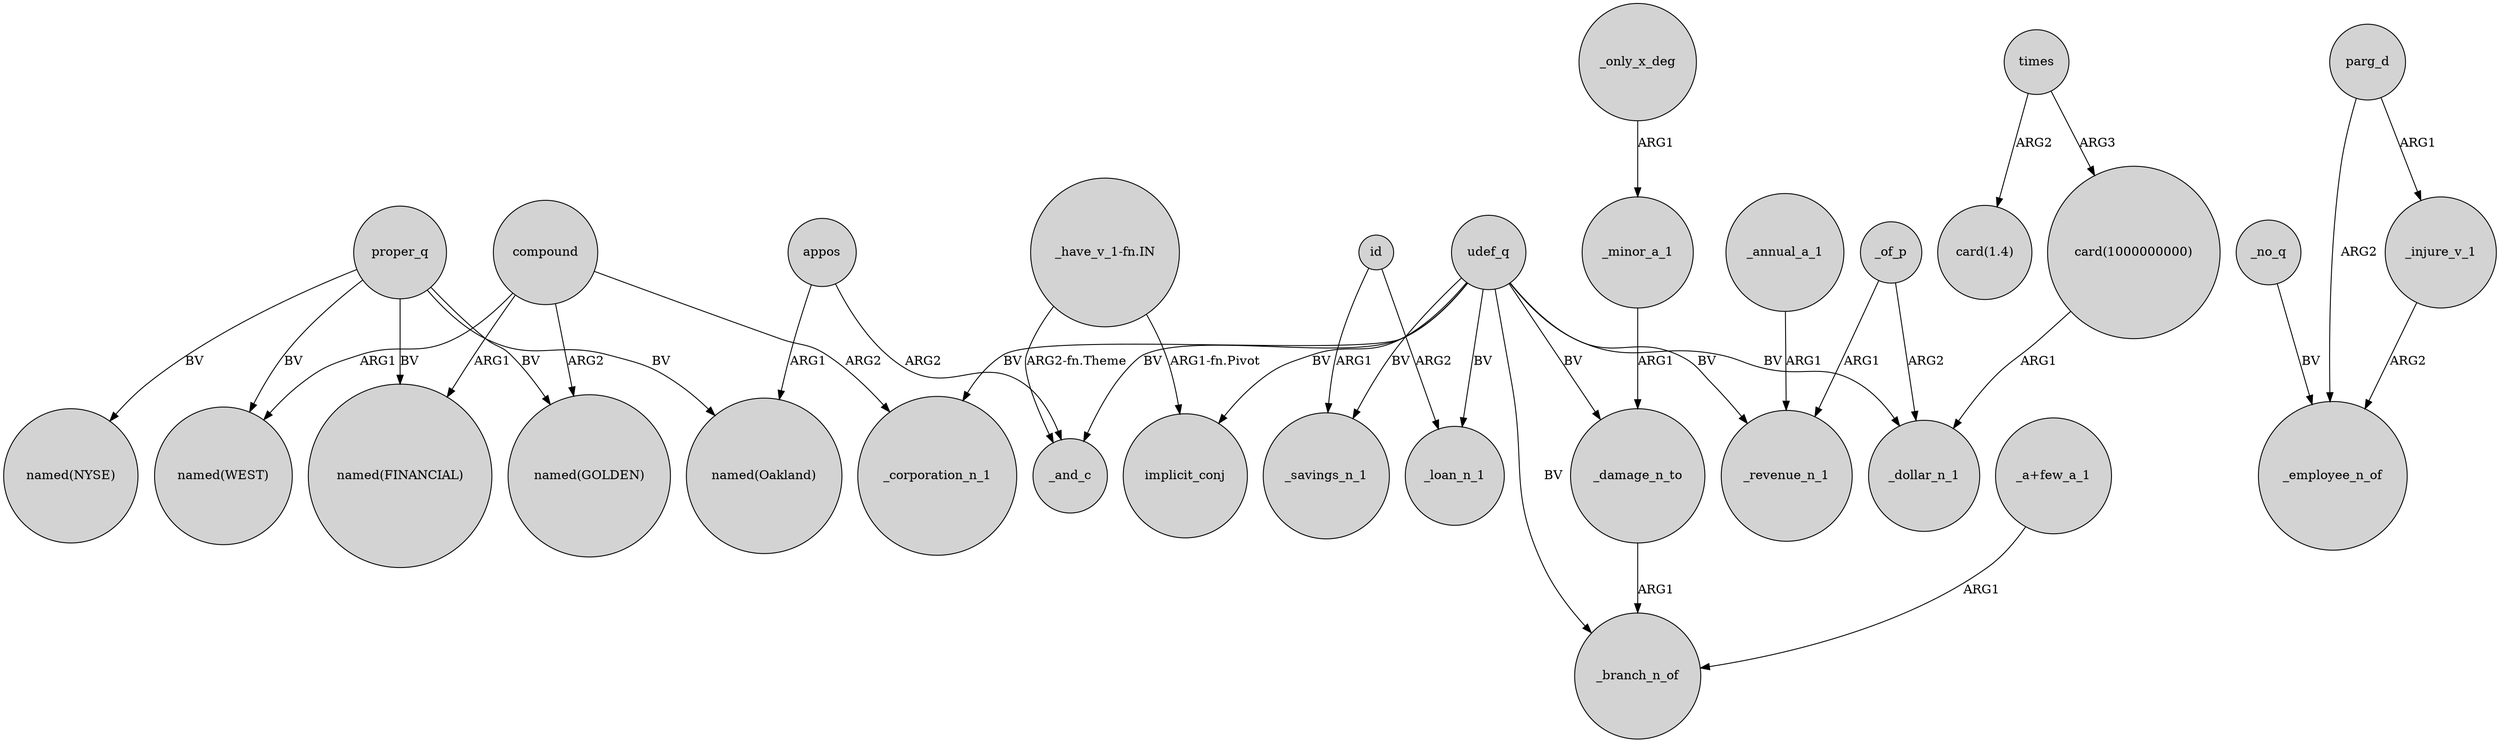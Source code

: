 digraph {
	node [shape=circle style=filled]
	appos -> "named(Oakland)" [label=ARG1]
	id -> _savings_n_1 [label=ARG1]
	_annual_a_1 -> _revenue_n_1 [label=ARG1]
	udef_q -> _branch_n_of [label=BV]
	times -> "card(1.4)" [label=ARG2]
	_damage_n_to -> _branch_n_of [label=ARG1]
	_only_x_deg -> _minor_a_1 [label=ARG1]
	compound -> _corporation_n_1 [label=ARG2]
	"_a+few_a_1" -> _branch_n_of [label=ARG1]
	"_have_v_1-fn.IN" -> _and_c [label="ARG2-fn.Theme"]
	udef_q -> _savings_n_1 [label=BV]
	proper_q -> "named(GOLDEN)" [label=BV]
	udef_q -> implicit_conj [label=BV]
	times -> "card(1000000000)" [label=ARG3]
	compound -> "named(GOLDEN)" [label=ARG2]
	proper_q -> "named(NYSE)" [label=BV]
	udef_q -> _corporation_n_1 [label=BV]
	udef_q -> _revenue_n_1 [label=BV]
	proper_q -> "named(FINANCIAL)" [label=BV]
	appos -> _and_c [label=ARG2]
	id -> _loan_n_1 [label=ARG2]
	_no_q -> _employee_n_of [label=BV]
	udef_q -> _damage_n_to [label=BV]
	_of_p -> _revenue_n_1 [label=ARG1]
	"_have_v_1-fn.IN" -> implicit_conj [label="ARG1-fn.Pivot"]
	parg_d -> _employee_n_of [label=ARG2]
	proper_q -> "named(Oakland)" [label=BV]
	proper_q -> "named(WEST)" [label=BV]
	_of_p -> _dollar_n_1 [label=ARG2]
	_injure_v_1 -> _employee_n_of [label=ARG2]
	compound -> "named(FINANCIAL)" [label=ARG1]
	compound -> "named(WEST)" [label=ARG1]
	udef_q -> _dollar_n_1 [label=BV]
	_minor_a_1 -> _damage_n_to [label=ARG1]
	"card(1000000000)" -> _dollar_n_1 [label=ARG1]
	parg_d -> _injure_v_1 [label=ARG1]
	udef_q -> _and_c [label=BV]
	udef_q -> _loan_n_1 [label=BV]
}
